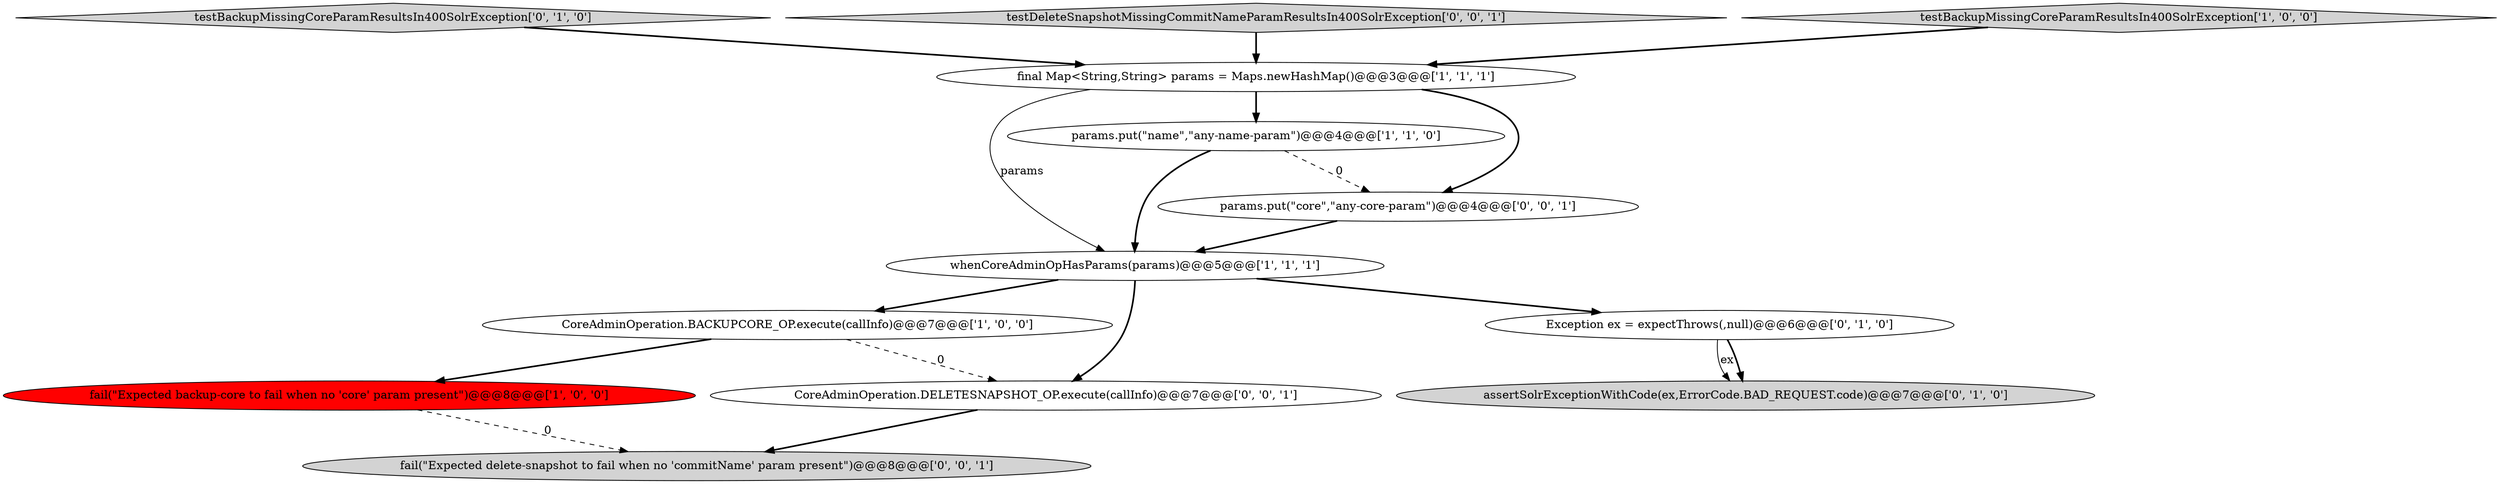 digraph {
1 [style = filled, label = "whenCoreAdminOpHasParams(params)@@@5@@@['1', '1', '1']", fillcolor = white, shape = ellipse image = "AAA0AAABBB1BBB"];
0 [style = filled, label = "CoreAdminOperation.BACKUPCORE_OP.execute(callInfo)@@@7@@@['1', '0', '0']", fillcolor = white, shape = ellipse image = "AAA0AAABBB1BBB"];
2 [style = filled, label = "params.put(\"name\",\"any-name-param\")@@@4@@@['1', '1', '0']", fillcolor = white, shape = ellipse image = "AAA0AAABBB1BBB"];
3 [style = filled, label = "fail(\"Expected backup-core to fail when no 'core' param present\")@@@8@@@['1', '0', '0']", fillcolor = red, shape = ellipse image = "AAA1AAABBB1BBB"];
9 [style = filled, label = "params.put(\"core\",\"any-core-param\")@@@4@@@['0', '0', '1']", fillcolor = white, shape = ellipse image = "AAA0AAABBB3BBB"];
6 [style = filled, label = "testBackupMissingCoreParamResultsIn400SolrException['0', '1', '0']", fillcolor = lightgray, shape = diamond image = "AAA0AAABBB2BBB"];
5 [style = filled, label = "final Map<String,String> params = Maps.newHashMap()@@@3@@@['1', '1', '1']", fillcolor = white, shape = ellipse image = "AAA0AAABBB1BBB"];
11 [style = filled, label = "testDeleteSnapshotMissingCommitNameParamResultsIn400SolrException['0', '0', '1']", fillcolor = lightgray, shape = diamond image = "AAA0AAABBB3BBB"];
8 [style = filled, label = "Exception ex = expectThrows(,null)@@@6@@@['0', '1', '0']", fillcolor = white, shape = ellipse image = "AAA0AAABBB2BBB"];
7 [style = filled, label = "assertSolrExceptionWithCode(ex,ErrorCode.BAD_REQUEST.code)@@@7@@@['0', '1', '0']", fillcolor = lightgray, shape = ellipse image = "AAA0AAABBB2BBB"];
4 [style = filled, label = "testBackupMissingCoreParamResultsIn400SolrException['1', '0', '0']", fillcolor = lightgray, shape = diamond image = "AAA0AAABBB1BBB"];
12 [style = filled, label = "CoreAdminOperation.DELETESNAPSHOT_OP.execute(callInfo)@@@7@@@['0', '0', '1']", fillcolor = white, shape = ellipse image = "AAA0AAABBB3BBB"];
10 [style = filled, label = "fail(\"Expected delete-snapshot to fail when no 'commitName' param present\")@@@8@@@['0', '0', '1']", fillcolor = lightgray, shape = ellipse image = "AAA0AAABBB3BBB"];
8->7 [style = solid, label="ex"];
0->3 [style = bold, label=""];
5->1 [style = solid, label="params"];
6->5 [style = bold, label=""];
5->2 [style = bold, label=""];
11->5 [style = bold, label=""];
12->10 [style = bold, label=""];
3->10 [style = dashed, label="0"];
1->0 [style = bold, label=""];
1->8 [style = bold, label=""];
0->12 [style = dashed, label="0"];
9->1 [style = bold, label=""];
5->9 [style = bold, label=""];
2->9 [style = dashed, label="0"];
4->5 [style = bold, label=""];
2->1 [style = bold, label=""];
8->7 [style = bold, label=""];
1->12 [style = bold, label=""];
}
